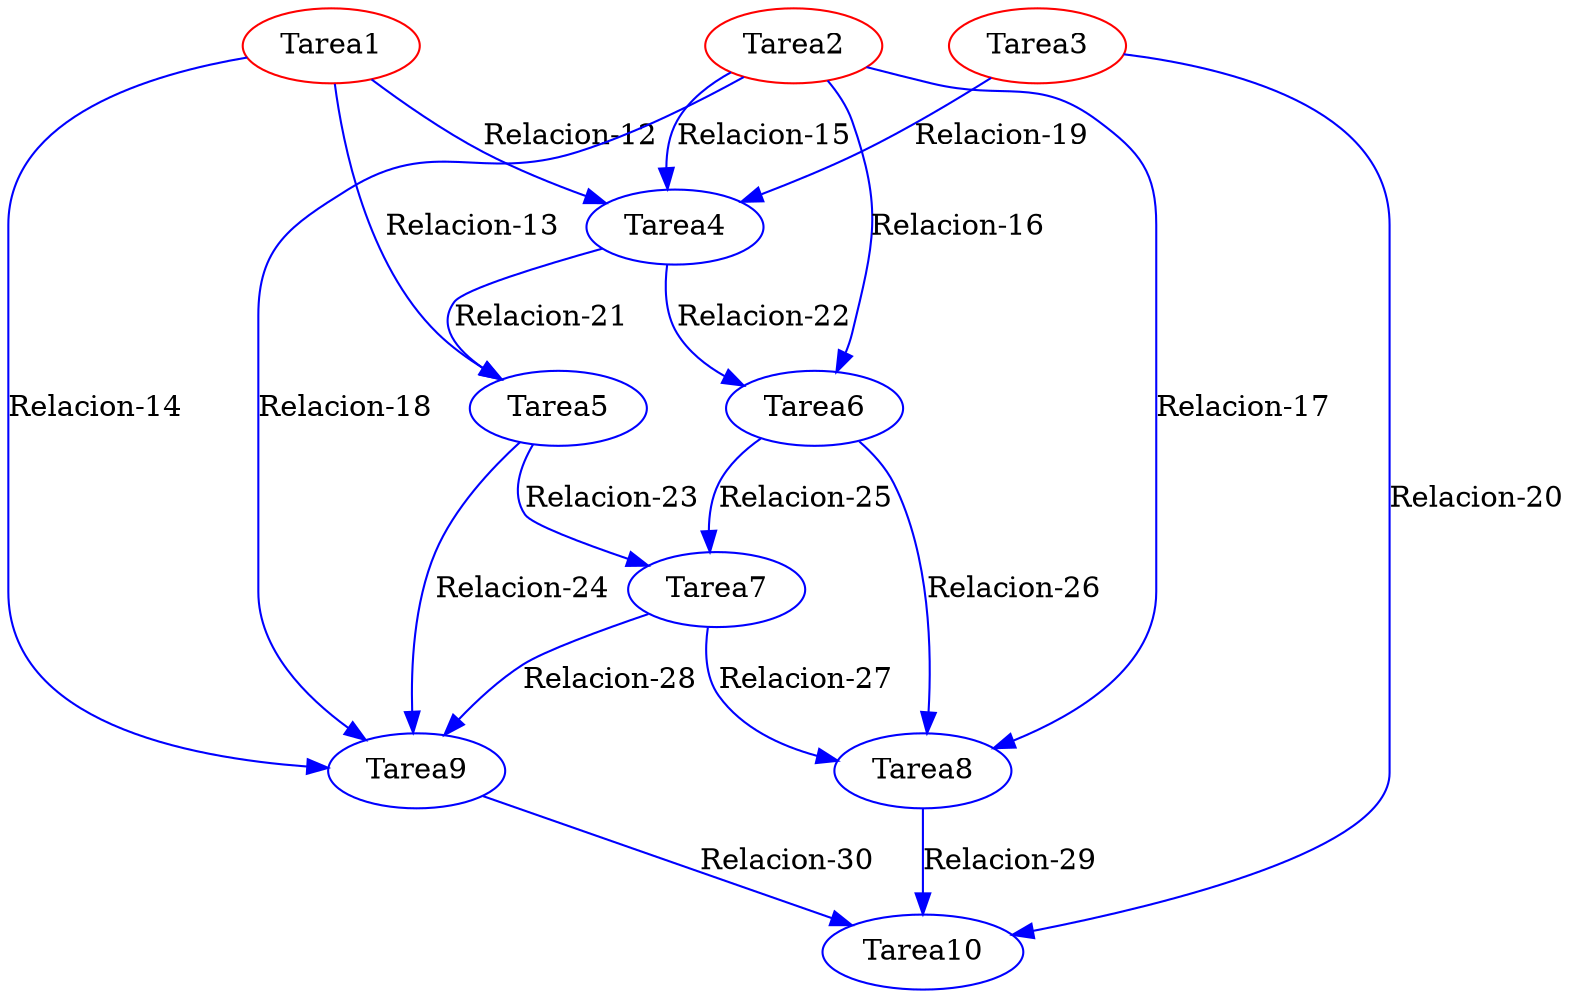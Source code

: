 strict digraph G {
  1 [ color="red" label="Tarea1" ];
  2 [ color="red" label="Tarea2" ];
  3 [ color="red" label="Tarea3" ];
  4 [ color="blue" label="Tarea4" ];
  5 [ color="blue" label="Tarea5" ];
  6 [ color="blue" label="Tarea6" ];
  7 [ color="blue" label="Tarea7" ];
  8 [ color="blue" label="Tarea8" ];
  9 [ color="blue" label="Tarea9" ];
  10 [ color="blue" label="Tarea10" ];
  1 -> 4 [ color="blue" label="Relacion-12" ];
  1 -> 5 [ color="blue" label="Relacion-13" ];
  1 -> 9 [ color="blue" label="Relacion-14" ];
  2 -> 4 [ color="blue" label="Relacion-15" ];
  2 -> 6 [ color="blue" label="Relacion-16" ];
  2 -> 8 [ color="blue" label="Relacion-17" ];
  2 -> 9 [ color="blue" label="Relacion-18" ];
  3 -> 4 [ color="blue" label="Relacion-19" ];
  3 -> 10 [ color="blue" label="Relacion-20" ];
  4 -> 5 [ color="blue" label="Relacion-21" ];
  4 -> 6 [ color="blue" label="Relacion-22" ];
  5 -> 7 [ color="blue" label="Relacion-23" ];
  5 -> 9 [ color="blue" label="Relacion-24" ];
  6 -> 7 [ color="blue" label="Relacion-25" ];
  6 -> 8 [ color="blue" label="Relacion-26" ];
  7 -> 8 [ color="blue" label="Relacion-27" ];
  7 -> 9 [ color="blue" label="Relacion-28" ];
  8 -> 10 [ color="blue" label="Relacion-29" ];
  9 -> 10 [ color="blue" label="Relacion-30" ];
}
